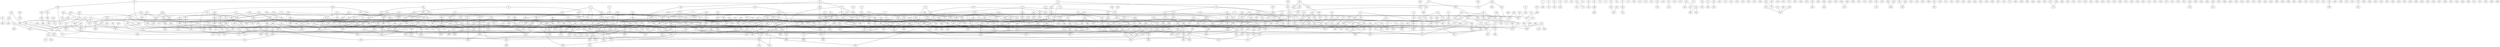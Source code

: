 graph g {0;1;2;3;4;5;6;7;8;9;10;11;12;13;14;15;16;17;18;19;20;21;22;23;24;25;26;27;28;29;30;31;32;33;34;35;36;37;38;39;40;41;42;43;44;45;46;47;48;49;50;51;52;53;54;55;56;57;58;59;60;61;62;63;64;65;66;67;68;69;70;71;72;73;74;75;76;77;78;79;80;81;82;83;84;85;86;87;88;89;90;91;92;93;94;95;96;97;98;99;100;101;102;103;104;105;106;107;108;109;110;111;112;113;114;115;116;117;118;119;120;121;122;123;124;125;126;127;128;129;130;131;132;133;134;135;136;137;138;139;140;141;142;143;144;145;146;147;148;149;150;151;152;153;154;155;156;157;158;159;160;161;162;163;164;165;166;167;168;169;170;171;172;173;174;175;176;177;178;179;180;181;182;183;184;185;186;187;188;189;190;191;192;193;194;195;196;197;198;199;200;201;202;203;204;205;206;207;208;209;210;211;212;213;214;215;216;217;218;219;220;221;222;223;224;225;226;227;228;229;230;231;232;233;234;235;236;237;238;239;240;241;242;243;244;245;246;247;248;249;250;251;252;253;254;255;256;257;258;259;260;261;262;263;264;265;266;267;268;269;270;271;272;273;274;275;276;277;278;279;280;281;282;283;284;285;286;287;288;289;290;291;292;293;294;295;296;297;298;299;300;301;302;303;304;305;306;307;308;309;310;311;312;313;314;315;316;317;318;319;320;321;322;323;324;325;326;327;328;329;330;331;332;333;334;335;336;337;338;339;340;341;342;343;344;345;346;347;348;349;350;351;352;353;354;355;356;357;358;359;360;361;362;363;364;365;366;367;368;369;370;371;372;373;374;375;376;377;378;379;380;381;382;383;384;385;386;387;388;389;390;391;392;393;394;395;396;397;398;399;400;401;402;403;404;405;406;407;408;409;410;411;412;413;414;415;416;417;418;419;420;421;422;423;424;425;426;427;428;429;430;431;432;433;434;435;436;437;438;439;440;441;442;443;444;445;446;447;448;449;450;451;452;453;454;455;456;457;458;459;460;461;462;463;464;465;466;467;468;469;470;471;472;473;474;475;476;477;478;479;480;481;482;483;484;485;486;487;488;489;490;491;492;493;494;495;496;497;498;499;500;501;502;503;504;505;506;507;508;509;510;511;512;513;514;515;516;517;518;519;520;521;522;523;524;525;526;527;528;529;530;531;532;533;534;535;536;537;538;539;540;541;542;543;544;545;546;547;548;549;550;551;552;553;554;555;556;557;558;559;560;561;562;563;564;565;566;567;568;569;570;571;572;573;574;575;576;577;578;579;580;581;582;583;584;585;586;587;588;589;590;591;592;593;594;595;596;597;598;599;600;601;602;603;604;605;606;607;608;609;610;611;612;613;614;615;616;617;618;619;620;621;622;623;624;625;626;627;628;629;630;631;632;633;634;635;636;637;638;639;640;641;642;643;644;645;646;647;648;649;650;651;652;653;654;655;656;657;658;659;660;661;662;663;664;665;666;667;668;669;670;671;672;673;674;675;676;677;678;679;680;681;682;683;684;685;686;687;688;689;690;691;692;693;694;695;696;697;698;699;700;701;702;703;704;705;706;707;708;709;710;711;712;713;714;715;716;717;718;719;720;721;722;723;724;725;726;727;728;729;730;731;732;733;734;735;736;737;738;739;740;741;742;743;744;745;746;747;748;749;750;751;752;753;754;755;756;757;758;759;760;761;762;763;764;765;766;767;768;769;770;771;772;773;774;775;776;777;778;779;780;781;782;783;784;785;786;787;788;789;790;791;792;793;794;795;796;797;798;799;800;801;802;803;804;805;806;807;808;809;810;811;812;813;814;815;816;817;818;819;820;821;822;823;824;825;826;827;828;829;830;831;832;833;834;835;836;837;838;839;840;841;842;843;844;845;846;847;848;849;850;851;852;853;854;855;856;857;858;859;860;861;862;863;864;865;866;867;868;869;870;871;872;873;874;875;876;877;878;879;880;881;882;883;884;885;886;887;888;889;890;891;892;893;894;895;896;897;898;899;900;901;902;903;904;905;906;907;908;909;910;911;912;913;914;915;916;917;918;919;920;921;922;923;924;925;926;927;928;929;930;931;932;933;934;935;936;937;938;939;940;941;942;943;944;945;946;947;948;949;950;951;952;953;954;955;956;957;958;959;960;961;962;963;964;965;966;967;968;969;970;971;972;973;974;975;976;977;978;979;980;981;982;983;984;985;986;987;988;989;990;991;992;993;994;995;996;997;998;999;0 -- 17;1 -- 346;2 -- 174;2 -- 476;2 -- 617;3 -- 272;3 -- 973;4 -- 112;5 -- 655;6 -- 849;7 -- 834;8 -- 528;8 -- 762;8 -- 946;9 -- 67;9 -- 893;10 -- 670;11 -- 420;12 -- 679;13 -- 501;14 -- 473;14 -- 992;15 -- 151;15 -- 448;17 -- 483;17 -- 644;17 -- 740;17 -- 981;18 -- 298;18 -- 309;19 -- 710;19 -- 957;20 -- 163;20 -- 258;20 -- 471;20 -- 739;21 -- 698;22 -- 59;22 -- 205;22 -- 827;23 -- 844;24 -- 633;25 -- 150;27 -- 466;27 -- 599;27 -- 735;28 -- 57;28 -- 300;28 -- 758;28 -- 831;29 -- 253;30 -- 236;30 -- 265;30 -- 797;31 -- 867;32 -- 152;33 -- 680;34 -- 247;34 -- 320;34 -- 790;35 -- 234;35 -- 995;36 -- 419;37 -- 820;38 -- 547;38 -- 770;39 -- 108;39 -- 344;39 -- 877;40 -- 44;40 -- 471;40 -- 593;41 -- 271;41 -- 279;41 -- 440;42 -- 354;44 -- 142;44 -- 368;44 -- 720;44 -- 820;45 -- 131;45 -- 915;46 -- 374;46 -- 859;46 -- 958;47 -- 164;47 -- 172;47 -- 464;48 -- 873;49 -- 498;50 -- 922;51 -- 368;51 -- 793;52 -- 154;52 -- 266;52 -- 337;52 -- 775;53 -- 683;53 -- 890;53 -- 906;54 -- 514;55 -- 409;55 -- 643;56 -- 740;57 -- 116;57 -- 634;58 -- 398;59 -- 288;60 -- 178;60 -- 225;60 -- 325;61 -- 235;61 -- 639;62 -- 108;62 -- 205;63 -- 793;64 -- 605;65 -- 208;65 -- 349;65 -- 753;66 -- 649;66 -- 767;67 -- 347;68 -- 372;68 -- 926;69 -- 183;72 -- 678;72 -- 681;73 -- 409;73 -- 494;73 -- 606;74 -- 443;74 -- 956;75 -- 436;75 -- 681;76 -- 907;77 -- 128;77 -- 412;78 -- 185;79 -- 136;79 -- 174;79 -- 194;80 -- 930;81 -- 677;82 -- 287;82 -- 396;82 -- 975;83 -- 752;83 -- 931;83 -- 986;84 -- 212;84 -- 339;84 -- 759;85 -- 371;85 -- 722;86 -- 407;87 -- 213;88 -- 140;88 -- 244;88 -- 402;88 -- 688;88 -- 873;89 -- 173;89 -- 331;91 -- 870;92 -- 635;93 -- 767;94 -- 428;94 -- 657;94 -- 912;95 -- 334;95 -- 861;96 -- 264;96 -- 469;98 -- 355;98 -- 452;98 -- 835;99 -- 823;100 -- 106;100 -- 893;101 -- 895;101 -- 931;102 -- 229;103 -- 781;103 -- 947;104 -- 535;104 -- 553;104 -- 987;105 -- 884;106 -- 125;106 -- 830;106 -- 844;107 -- 882;110 -- 500;110 -- 947;115 -- 412;115 -- 548;115 -- 730;117 -- 378;118 -- 219;120 -- 128;120 -- 142;120 -- 640;121 -- 377;121 -- 455;121 -- 911;122 -- 188;123 -- 534;123 -- 565;123 -- 814;124 -- 320;124 -- 782;125 -- 209;125 -- 983;126 -- 323;126 -- 396;126 -- 897;127 -- 145;129 -- 136;129 -- 309;129 -- 582;129 -- 591;129 -- 690;129 -- 795;130 -- 479;130 -- 520;131 -- 528;131 -- 595;131 -- 599;131 -- 686;131 -- 773;131 -- 868;132 -- 136;132 -- 425;132 -- 461;133 -- 493;133 -- 575;135 -- 729;135 -- 996;136 -- 858;136 -- 909;138 -- 530;139 -- 203;139 -- 451;140 -- 291;140 -- 870;142 -- 928;143 -- 283;143 -- 372;144 -- 400;144 -- 404;144 -- 505;146 -- 652;147 -- 980;148 -- 184;148 -- 332;148 -- 600;148 -- 731;149 -- 570;149 -- 582;150 -- 488;151 -- 213;152 -- 411;152 -- 452;153 -- 815;154 -- 157;154 -- 681;154 -- 889;155 -- 330;156 -- 238;156 -- 322;156 -- 422;156 -- 729;157 -- 217;157 -- 337;158 -- 929;159 -- 834;160 -- 753;160 -- 810;160 -- 904;161 -- 680;162 -- 207;162 -- 981;163 -- 313;163 -- 881;164 -- 475;166 -- 578;167 -- 606;168 -- 387;169 -- 210;169 -- 376;170 -- 279;170 -- 539;170 -- 578;171 -- 498;172 -- 321;172 -- 474;172 -- 537;172 -- 884;173 -- 592;173 -- 877;175 -- 350;175 -- 411;176 -- 401;177 -- 588;179 -- 422;180 -- 578;181 -- 302;181 -- 350;181 -- 958;182 -- 221;182 -- 483;182 -- 563;182 -- 669;183 -- 528;184 -- 981;185 -- 682;186 -- 399;186 -- 556;187 -- 446;188 -- 236;188 -- 804;189 -- 386;189 -- 601;190 -- 327;190 -- 812;190 -- 952;191 -- 326;191 -- 595;192 -- 210;193 -- 478;193 -- 740;194 -- 362;194 -- 680;195 -- 427;195 -- 498;195 -- 536;196 -- 250;196 -- 696;197 -- 317;197 -- 984;198 -- 285;199 -- 688;199 -- 846;200 -- 250;200 -- 948;201 -- 227;201 -- 953;202 -- 618;202 -- 703;202 -- 933;204 -- 235;205 -- 901;206 -- 350;206 -- 661;207 -- 335;207 -- 734;208 -- 453;208 -- 527;209 -- 883;210 -- 275;210 -- 372;210 -- 895;210 -- 896;212 -- 719;212 -- 789;215 -- 327;215 -- 712;216 -- 525;216 -- 730;216 -- 902;216 -- 940;217 -- 259;217 -- 521;217 -- 559;217 -- 974;218 -- 666;220 -- 316;220 -- 779;221 -- 405;221 -- 716;222 -- 320;222 -- 522;222 -- 920;223 -- 334;223 -- 863;223 -- 989;225 -- 651;225 -- 921;227 -- 340;229 -- 922;231 -- 466;231 -- 921;232 -- 305;232 -- 872;233 -- 385;233 -- 767;233 -- 953;234 -- 511;234 -- 767;234 -- 794;234 -- 800;235 -- 312;235 -- 568;237 -- 293;237 -- 563;237 -- 647;237 -- 914;238 -- 516;239 -- 282;239 -- 583;239 -- 842;241 -- 419;241 -- 698;242 -- 682;243 -- 410;243 -- 737;244 -- 706;244 -- 899;245 -- 319;246 -- 438;246 -- 481;246 -- 677;246 -- 995;247 -- 478;247 -- 757;247 -- 916;248 -- 302;248 -- 469;248 -- 761;249 -- 577;250 -- 822;251 -- 709;252 -- 480;253 -- 630;253 -- 634;253 -- 816;256 -- 263;256 -- 427;256 -- 690;256 -- 779;258 -- 367;259 -- 329;259 -- 474;261 -- 339;261 -- 510;262 -- 445;262 -- 611;263 -- 717;264 -- 291;264 -- 704;264 -- 817;264 -- 841;264 -- 954;264 -- 984;265 -- 429;266 -- 500;267 -- 660;267 -- 713;268 -- 280;268 -- 706;268 -- 727;270 -- 540;270 -- 653;270 -- 756;273 -- 756;274 -- 686;275 -- 807;277 -- 634;277 -- 637;278 -- 387;278 -- 606;279 -- 611;279 -- 794;279 -- 943;280 -- 428;280 -- 573;281 -- 482;282 -- 872;282 -- 899;282 -- 970;283 -- 796;283 -- 894;284 -- 881;285 -- 312;287 -- 300;287 -- 328;287 -- 408;287 -- 795;287 -- 802;289 -- 303;291 -- 401;292 -- 540;294 -- 347;294 -- 457;294 -- 638;294 -- 755;295 -- 696;296 -- 710;298 -- 651;298 -- 688;298 -- 867;299 -- 418;300 -- 460;300 -- 564;300 -- 919;301 -- 924;304 -- 916;305 -- 523;305 -- 979;308 -- 431;308 -- 658;310 -- 356;312 -- 380;312 -- 979;313 -- 392;313 -- 528;313 -- 820;314 -- 857;314 -- 970;315 -- 372;315 -- 841;316 -- 414;317 -- 520;317 -- 574;318 -- 372;319 -- 385;319 -- 731;320 -- 569;321 -- 334;321 -- 436;321 -- 801;321 -- 973;322 -- 423;323 -- 366;325 -- 411;325 -- 483;325 -- 513;325 -- 678;325 -- 790;326 -- 349;326 -- 638;327 -- 697;327 -- 789;327 -- 824;328 -- 721;329 -- 602;333 -- 339;333 -- 667;335 -- 365;336 -- 886;337 -- 796;337 -- 883;338 -- 418;339 -- 959;341 -- 791;342 -- 401;342 -- 443;342 -- 733;344 -- 409;344 -- 574;344 -- 684;345 -- 990;348 -- 935;349 -- 643;350 -- 393;351 -- 799;352 -- 386;352 -- 839;354 -- 691;355 -- 604;356 -- 425;356 -- 726;356 -- 817;357 -- 386;357 -- 535;358 -- 678;358 -- 705;359 -- 690;359 -- 989;360 -- 407;361 -- 374;361 -- 628;362 -- 802;362 -- 984;363 -- 461;364 -- 369;364 -- 576;366 -- 619;367 -- 504;367 -- 750;368 -- 475;368 -- 755;369 -- 527;369 -- 893;370 -- 871;371 -- 630;371 -- 838;371 -- 843;371 -- 967;372 -- 409;372 -- 823;372 -- 847;372 -- 962;373 -- 473;373 -- 643;378 -- 957;379 -- 407;379 -- 433;380 -- 414;380 -- 553;380 -- 678;380 -- 687;381 -- 385;382 -- 685;382 -- 713;382 -- 779;382 -- 874;383 -- 924;385 -- 786;385 -- 938;386 -- 649;386 -- 655;386 -- 845;386 -- 859;388 -- 799;390 -- 694;391 -- 441;391 -- 460;391 -- 592;391 -- 763;391 -- 782;391 -- 840;392 -- 478;392 -- 619;392 -- 819;394 -- 585;394 -- 604;395 -- 673;397 -- 423;397 -- 475;397 -- 643;398 -- 968;399 -- 559;399 -- 721;401 -- 750;402 -- 439;403 -- 881;404 -- 648;405 -- 836;406 -- 457;407 -- 716;408 -- 771;410 -- 924;411 -- 525;412 -- 757;412 -- 816;413 -- 651;414 -- 890;415 -- 875;419 -- 849;420 -- 592;420 -- 702;420 -- 744;422 -- 432;422 -- 449;422 -- 684;423 -- 703;424 -- 508;424 -- 693;425 -- 583;426 -- 475;426 -- 814;428 -- 595;428 -- 628;430 -- 554;430 -- 576;430 -- 808;432 -- 558;435 -- 761;435 -- 852;436 -- 606;437 -- 748;438 -- 685;438 -- 828;439 -- 446;439 -- 742;439 -- 985;441 -- 614;441 -- 849;443 -- 907;445 -- 940;447 -- 574;448 -- 641;448 -- 804;451 -- 864;451 -- 991;453 -- 465;457 -- 623;457 -- 710;457 -- 833;457 -- 929;458 -- 713;459 -- 530;459 -- 554;463 -- 726;463 -- 881;464 -- 556;465 -- 689;466 -- 658;466 -- 930;468 -- 663;468 -- 849;470 -- 914;471 -- 779;474 -- 886;476 -- 705;476 -- 760;478 -- 696;478 -- 903;479 -- 481;479 -- 672;479 -- 842;480 -- 493;481 -- 854;481 -- 931;483 -- 818;485 -- 563;485 -- 850;487 -- 737;488 -- 599;488 -- 630;491 -- 567;496 -- 725;496 -- 745;497 -- 774;498 -- 705;498 -- 841;501 -- 664;501 -- 790;502 -- 563;503 -- 849;504 -- 562;504 -- 724;505 -- 515;505 -- 889;506 -- 746;506 -- 922;508 -- 577;508 -- 838;509 -- 739;510 -- 580;510 -- 979;513 -- 839;513 -- 920;516 -- 727;516 -- 812;516 -- 963;519 -- 846;521 -- 696;521 -- 881;522 -- 739;522 -- 986;523 -- 786;523 -- 969;525 -- 883;525 -- 928;532 -- 626;532 -- 644;532 -- 718;535 -- 834;535 -- 857;536 -- 586;537 -- 627;537 -- 691;539 -- 590;544 -- 753;546 -- 568;548 -- 900;549 -- 629;549 -- 821;549 -- 979;550 -- 774;552 -- 622;554 -- 894;554 -- 933;555 -- 701;555 -- 744;555 -- 762;556 -- 969;558 -- 858;558 -- 963;560 -- 733;562 -- 633;565 -- 655;565 -- 936;566 -- 877;567 -- 662;567 -- 901;569 -- 618;569 -- 909;570 -- 761;573 -- 576;574 -- 734;575 -- 713;576 -- 673;576 -- 857;576 -- 892;576 -- 969;577 -- 822;577 -- 867;577 -- 965;578 -- 615;580 -- 994;582 -- 915;584 -- 728;585 -- 621;586 -- 932;587 -- 677;587 -- 777;587 -- 812;588 -- 919;595 -- 945;597 -- 785;598 -- 913;601 -- 656;602 -- 897;603 -- 666;603 -- 928;603 -- 993;605 -- 797;606 -- 620;606 -- 824;610 -- 691;611 -- 888;612 -- 864;615 -- 764;615 -- 808;615 -- 927;618 -- 671;618 -- 804;619 -- 763;621 -- 962;622 -- 678;622 -- 745;625 -- 784;625 -- 815;627 -- 656;628 -- 762;628 -- 894;632 -- 665;632 -- 919;632 -- 974;633 -- 911;635 -- 778;638 -- 825;639 -- 686;647 -- 812;648 -- 917;649 -- 834;650 -- 692;650 -- 906;651 -- 706;653 -- 946;654 -- 691;654 -- 952;656 -- 748;657 -- 797;658 -- 756;664 -- 723;667 -- 746;671 -- 813;671 -- 880;673 -- 727;673 -- 761;674 -- 869;675 -- 804;675 -- 972;676 -- 732;677 -- 886;681 -- 709;683 -- 903;684 -- 874;684 -- 944;686 -- 827;686 -- 948;688 -- 915;689 -- 713;690 -- 692;690 -- 926;693 -- 715;694 -- 975;697 -- 705;698 -- 868;698 -- 901;705 -- 923;707 -- 836;707 -- 981;708 -- 906;708 -- 950;711 -- 781;711 -- 847;713 -- 752;713 -- 960;715 -- 850;719 -- 732;720 -- 982;729 -- 922;732 -- 929;733 -- 818;733 -- 826;735 -- 819;736 -- 948;738 -- 857;742 -- 883;744 -- 843;745 -- 868;745 -- 988;747 -- 801;749 -- 798;751 -- 978;754 -- 985;756 -- 848;756 -- 922;756 -- 935;757 -- 814;759 -- 772;762 -- 802;762 -- 804;762 -- 811;763 -- 858;764 -- 926;766 -- 924;768 -- 918;768 -- 946;771 -- 773;771 -- 783;771 -- 811;773 -- 866;777 -- 957;780 -- 838;782 -- 946;783 -- 803;784 -- 793;785 -- 893;788 -- 963;792 -- 876;793 -- 919;794 -- 852;795 -- 814;795 -- 871;797 -- 926;800 -- 912;802 -- 867;804 -- 825;804 -- 940;806 -- 892;810 -- 959;815 -- 881;816 -- 981;823 -- 848;824 -- 936;829 -- 961;834 -- 960;836 -- 949;837 -- 985;838 -- 961;839 -- 885;841 -- 978;845 -- 862;845 -- 958;846 -- 908;848 -- 871;858 -- 943;858 -- 951;859 -- 970;860 -- 952;861 -- 912;862 -- 896;865 -- 892;868 -- 897;869 -- 873;872 -- 906;874 -- 888;879 -- 889;880 -- 910;882 -- 892;885 -- 901;887 -- 920;888 -- 938;890 -- 962;893 -- 960;897 -- 992;899 -- 982;927 -- 946;936 -- 950;955 -- 965;959 -- 975;976 -- 990;978 -- 993;}